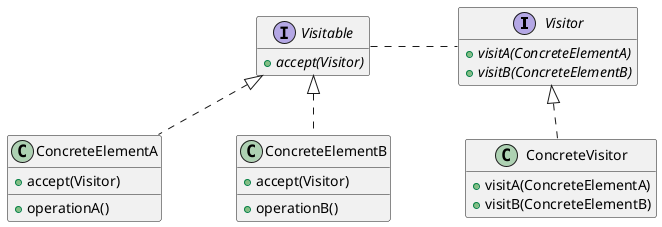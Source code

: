 @startuml

skinparam nodesep 75
skinparam ranksep 50
hide empty members

interface Visitor {
  + {abstract} visitA(ConcreteElementA)
  + {abstract} visitB(ConcreteElementB)
}

class ConcreteVisitor {
  + visitA(ConcreteElementA)
  + visitB(ConcreteElementB)
}

Visitor <|.. ConcreteVisitor

interface Visitable {
  + {abstract} accept(Visitor)
}

Visitable . Visitor

class ConcreteElementA {
  + accept(Visitor)
  __
  + operationA()
}
Visitable <|.. ConcreteElementA

class ConcreteElementB {
  + accept(Visitor)
  __
  + operationB()
}
Visitable <|.. ConcreteElementB

@enduml
